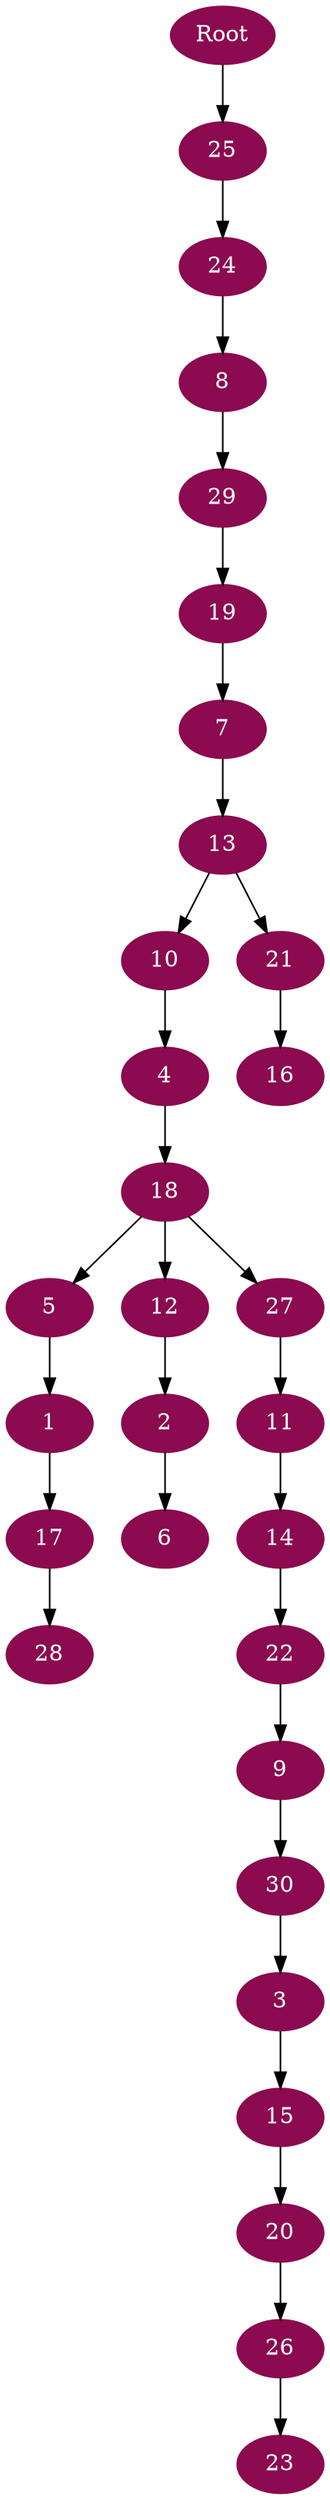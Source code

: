 digraph G {
node [color=deeppink4, style=filled, fontcolor=white];
5 -> 1;
12 -> 2;
30 -> 3;
10 -> 4;
18 -> 5;
2 -> 6;
19 -> 7;
24 -> 8;
22 -> 9;
13 -> 10;
27 -> 11;
18 -> 12;
7 -> 13;
11 -> 14;
3 -> 15;
21 -> 16;
1 -> 17;
4 -> 18;
29 -> 19;
15 -> 20;
13 -> 21;
14 -> 22;
26 -> 23;
25 -> 24;
Root -> 25;
20 -> 26;
18 -> 27;
17 -> 28;
8 -> 29;
9 -> 30;
}

